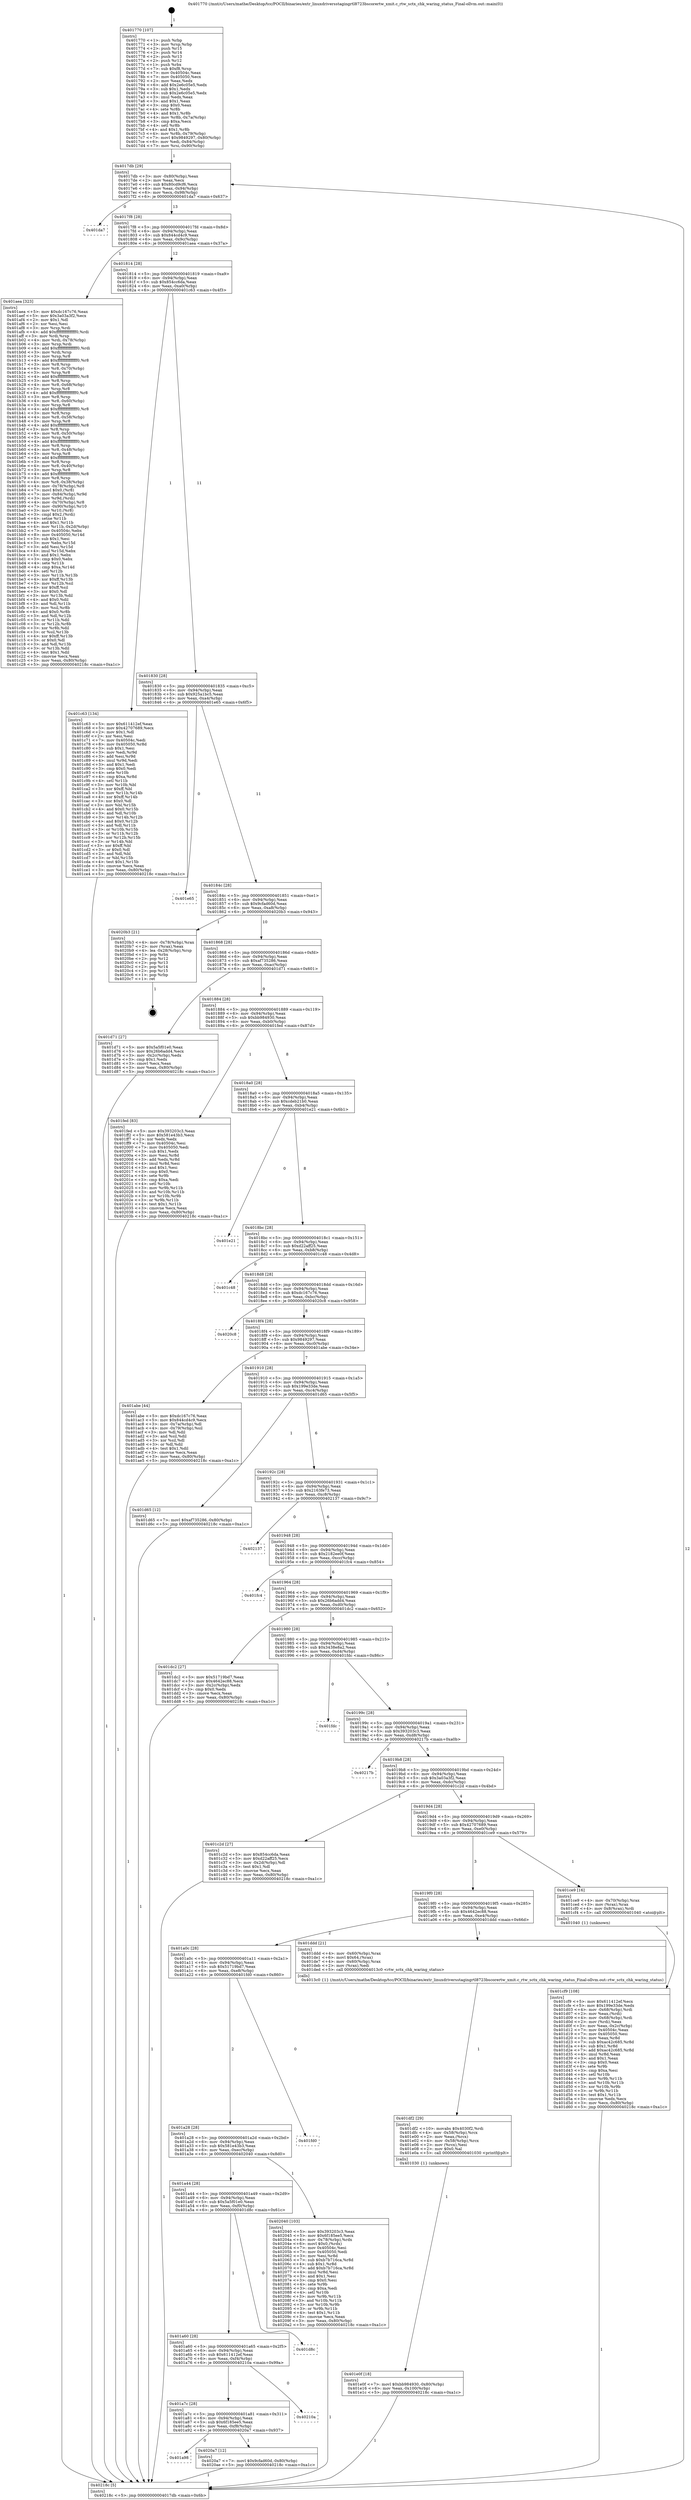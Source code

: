 digraph "0x401770" {
  label = "0x401770 (/mnt/c/Users/mathe/Desktop/tcc/POCII/binaries/extr_linuxdriversstagingrtl8723bscorertw_xmit.c_rtw_sctx_chk_waring_status_Final-ollvm.out::main(0))"
  labelloc = "t"
  node[shape=record]

  Entry [label="",width=0.3,height=0.3,shape=circle,fillcolor=black,style=filled]
  "0x4017db" [label="{
     0x4017db [29]\l
     | [instrs]\l
     &nbsp;&nbsp;0x4017db \<+3\>: mov -0x80(%rbp),%eax\l
     &nbsp;&nbsp;0x4017de \<+2\>: mov %eax,%ecx\l
     &nbsp;&nbsp;0x4017e0 \<+6\>: sub $0x80cd9cf6,%ecx\l
     &nbsp;&nbsp;0x4017e6 \<+6\>: mov %eax,-0x94(%rbp)\l
     &nbsp;&nbsp;0x4017ec \<+6\>: mov %ecx,-0x98(%rbp)\l
     &nbsp;&nbsp;0x4017f2 \<+6\>: je 0000000000401da7 \<main+0x637\>\l
  }"]
  "0x401da7" [label="{
     0x401da7\l
  }", style=dashed]
  "0x4017f8" [label="{
     0x4017f8 [28]\l
     | [instrs]\l
     &nbsp;&nbsp;0x4017f8 \<+5\>: jmp 00000000004017fd \<main+0x8d\>\l
     &nbsp;&nbsp;0x4017fd \<+6\>: mov -0x94(%rbp),%eax\l
     &nbsp;&nbsp;0x401803 \<+5\>: sub $0x844cd4c9,%eax\l
     &nbsp;&nbsp;0x401808 \<+6\>: mov %eax,-0x9c(%rbp)\l
     &nbsp;&nbsp;0x40180e \<+6\>: je 0000000000401aea \<main+0x37a\>\l
  }"]
  Exit [label="",width=0.3,height=0.3,shape=circle,fillcolor=black,style=filled,peripheries=2]
  "0x401aea" [label="{
     0x401aea [323]\l
     | [instrs]\l
     &nbsp;&nbsp;0x401aea \<+5\>: mov $0xdc167c76,%eax\l
     &nbsp;&nbsp;0x401aef \<+5\>: mov $0x3a03a3f2,%ecx\l
     &nbsp;&nbsp;0x401af4 \<+2\>: mov $0x1,%dl\l
     &nbsp;&nbsp;0x401af6 \<+2\>: xor %esi,%esi\l
     &nbsp;&nbsp;0x401af8 \<+3\>: mov %rsp,%rdi\l
     &nbsp;&nbsp;0x401afb \<+4\>: add $0xfffffffffffffff0,%rdi\l
     &nbsp;&nbsp;0x401aff \<+3\>: mov %rdi,%rsp\l
     &nbsp;&nbsp;0x401b02 \<+4\>: mov %rdi,-0x78(%rbp)\l
     &nbsp;&nbsp;0x401b06 \<+3\>: mov %rsp,%rdi\l
     &nbsp;&nbsp;0x401b09 \<+4\>: add $0xfffffffffffffff0,%rdi\l
     &nbsp;&nbsp;0x401b0d \<+3\>: mov %rdi,%rsp\l
     &nbsp;&nbsp;0x401b10 \<+3\>: mov %rsp,%r8\l
     &nbsp;&nbsp;0x401b13 \<+4\>: add $0xfffffffffffffff0,%r8\l
     &nbsp;&nbsp;0x401b17 \<+3\>: mov %r8,%rsp\l
     &nbsp;&nbsp;0x401b1a \<+4\>: mov %r8,-0x70(%rbp)\l
     &nbsp;&nbsp;0x401b1e \<+3\>: mov %rsp,%r8\l
     &nbsp;&nbsp;0x401b21 \<+4\>: add $0xfffffffffffffff0,%r8\l
     &nbsp;&nbsp;0x401b25 \<+3\>: mov %r8,%rsp\l
     &nbsp;&nbsp;0x401b28 \<+4\>: mov %r8,-0x68(%rbp)\l
     &nbsp;&nbsp;0x401b2c \<+3\>: mov %rsp,%r8\l
     &nbsp;&nbsp;0x401b2f \<+4\>: add $0xfffffffffffffff0,%r8\l
     &nbsp;&nbsp;0x401b33 \<+3\>: mov %r8,%rsp\l
     &nbsp;&nbsp;0x401b36 \<+4\>: mov %r8,-0x60(%rbp)\l
     &nbsp;&nbsp;0x401b3a \<+3\>: mov %rsp,%r8\l
     &nbsp;&nbsp;0x401b3d \<+4\>: add $0xfffffffffffffff0,%r8\l
     &nbsp;&nbsp;0x401b41 \<+3\>: mov %r8,%rsp\l
     &nbsp;&nbsp;0x401b44 \<+4\>: mov %r8,-0x58(%rbp)\l
     &nbsp;&nbsp;0x401b48 \<+3\>: mov %rsp,%r8\l
     &nbsp;&nbsp;0x401b4b \<+4\>: add $0xfffffffffffffff0,%r8\l
     &nbsp;&nbsp;0x401b4f \<+3\>: mov %r8,%rsp\l
     &nbsp;&nbsp;0x401b52 \<+4\>: mov %r8,-0x50(%rbp)\l
     &nbsp;&nbsp;0x401b56 \<+3\>: mov %rsp,%r8\l
     &nbsp;&nbsp;0x401b59 \<+4\>: add $0xfffffffffffffff0,%r8\l
     &nbsp;&nbsp;0x401b5d \<+3\>: mov %r8,%rsp\l
     &nbsp;&nbsp;0x401b60 \<+4\>: mov %r8,-0x48(%rbp)\l
     &nbsp;&nbsp;0x401b64 \<+3\>: mov %rsp,%r8\l
     &nbsp;&nbsp;0x401b67 \<+4\>: add $0xfffffffffffffff0,%r8\l
     &nbsp;&nbsp;0x401b6b \<+3\>: mov %r8,%rsp\l
     &nbsp;&nbsp;0x401b6e \<+4\>: mov %r8,-0x40(%rbp)\l
     &nbsp;&nbsp;0x401b72 \<+3\>: mov %rsp,%r8\l
     &nbsp;&nbsp;0x401b75 \<+4\>: add $0xfffffffffffffff0,%r8\l
     &nbsp;&nbsp;0x401b79 \<+3\>: mov %r8,%rsp\l
     &nbsp;&nbsp;0x401b7c \<+4\>: mov %r8,-0x38(%rbp)\l
     &nbsp;&nbsp;0x401b80 \<+4\>: mov -0x78(%rbp),%r8\l
     &nbsp;&nbsp;0x401b84 \<+7\>: movl $0x0,(%r8)\l
     &nbsp;&nbsp;0x401b8b \<+7\>: mov -0x84(%rbp),%r9d\l
     &nbsp;&nbsp;0x401b92 \<+3\>: mov %r9d,(%rdi)\l
     &nbsp;&nbsp;0x401b95 \<+4\>: mov -0x70(%rbp),%r8\l
     &nbsp;&nbsp;0x401b99 \<+7\>: mov -0x90(%rbp),%r10\l
     &nbsp;&nbsp;0x401ba0 \<+3\>: mov %r10,(%r8)\l
     &nbsp;&nbsp;0x401ba3 \<+3\>: cmpl $0x2,(%rdi)\l
     &nbsp;&nbsp;0x401ba6 \<+4\>: setne %r11b\l
     &nbsp;&nbsp;0x401baa \<+4\>: and $0x1,%r11b\l
     &nbsp;&nbsp;0x401bae \<+4\>: mov %r11b,-0x2d(%rbp)\l
     &nbsp;&nbsp;0x401bb2 \<+7\>: mov 0x40504c,%ebx\l
     &nbsp;&nbsp;0x401bb9 \<+8\>: mov 0x405050,%r14d\l
     &nbsp;&nbsp;0x401bc1 \<+3\>: sub $0x1,%esi\l
     &nbsp;&nbsp;0x401bc4 \<+3\>: mov %ebx,%r15d\l
     &nbsp;&nbsp;0x401bc7 \<+3\>: add %esi,%r15d\l
     &nbsp;&nbsp;0x401bca \<+4\>: imul %r15d,%ebx\l
     &nbsp;&nbsp;0x401bce \<+3\>: and $0x1,%ebx\l
     &nbsp;&nbsp;0x401bd1 \<+3\>: cmp $0x0,%ebx\l
     &nbsp;&nbsp;0x401bd4 \<+4\>: sete %r11b\l
     &nbsp;&nbsp;0x401bd8 \<+4\>: cmp $0xa,%r14d\l
     &nbsp;&nbsp;0x401bdc \<+4\>: setl %r12b\l
     &nbsp;&nbsp;0x401be0 \<+3\>: mov %r11b,%r13b\l
     &nbsp;&nbsp;0x401be3 \<+4\>: xor $0xff,%r13b\l
     &nbsp;&nbsp;0x401be7 \<+3\>: mov %r12b,%sil\l
     &nbsp;&nbsp;0x401bea \<+4\>: xor $0xff,%sil\l
     &nbsp;&nbsp;0x401bee \<+3\>: xor $0x0,%dl\l
     &nbsp;&nbsp;0x401bf1 \<+3\>: mov %r13b,%dil\l
     &nbsp;&nbsp;0x401bf4 \<+4\>: and $0x0,%dil\l
     &nbsp;&nbsp;0x401bf8 \<+3\>: and %dl,%r11b\l
     &nbsp;&nbsp;0x401bfb \<+3\>: mov %sil,%r8b\l
     &nbsp;&nbsp;0x401bfe \<+4\>: and $0x0,%r8b\l
     &nbsp;&nbsp;0x401c02 \<+3\>: and %dl,%r12b\l
     &nbsp;&nbsp;0x401c05 \<+3\>: or %r11b,%dil\l
     &nbsp;&nbsp;0x401c08 \<+3\>: or %r12b,%r8b\l
     &nbsp;&nbsp;0x401c0b \<+3\>: xor %r8b,%dil\l
     &nbsp;&nbsp;0x401c0e \<+3\>: or %sil,%r13b\l
     &nbsp;&nbsp;0x401c11 \<+4\>: xor $0xff,%r13b\l
     &nbsp;&nbsp;0x401c15 \<+3\>: or $0x0,%dl\l
     &nbsp;&nbsp;0x401c18 \<+3\>: and %dl,%r13b\l
     &nbsp;&nbsp;0x401c1b \<+3\>: or %r13b,%dil\l
     &nbsp;&nbsp;0x401c1e \<+4\>: test $0x1,%dil\l
     &nbsp;&nbsp;0x401c22 \<+3\>: cmovne %ecx,%eax\l
     &nbsp;&nbsp;0x401c25 \<+3\>: mov %eax,-0x80(%rbp)\l
     &nbsp;&nbsp;0x401c28 \<+5\>: jmp 000000000040218c \<main+0xa1c\>\l
  }"]
  "0x401814" [label="{
     0x401814 [28]\l
     | [instrs]\l
     &nbsp;&nbsp;0x401814 \<+5\>: jmp 0000000000401819 \<main+0xa9\>\l
     &nbsp;&nbsp;0x401819 \<+6\>: mov -0x94(%rbp),%eax\l
     &nbsp;&nbsp;0x40181f \<+5\>: sub $0x854cc6da,%eax\l
     &nbsp;&nbsp;0x401824 \<+6\>: mov %eax,-0xa0(%rbp)\l
     &nbsp;&nbsp;0x40182a \<+6\>: je 0000000000401c63 \<main+0x4f3\>\l
  }"]
  "0x401a98" [label="{
     0x401a98\l
  }", style=dashed]
  "0x401c63" [label="{
     0x401c63 [134]\l
     | [instrs]\l
     &nbsp;&nbsp;0x401c63 \<+5\>: mov $0x611412ef,%eax\l
     &nbsp;&nbsp;0x401c68 \<+5\>: mov $0x42707689,%ecx\l
     &nbsp;&nbsp;0x401c6d \<+2\>: mov $0x1,%dl\l
     &nbsp;&nbsp;0x401c6f \<+2\>: xor %esi,%esi\l
     &nbsp;&nbsp;0x401c71 \<+7\>: mov 0x40504c,%edi\l
     &nbsp;&nbsp;0x401c78 \<+8\>: mov 0x405050,%r8d\l
     &nbsp;&nbsp;0x401c80 \<+3\>: sub $0x1,%esi\l
     &nbsp;&nbsp;0x401c83 \<+3\>: mov %edi,%r9d\l
     &nbsp;&nbsp;0x401c86 \<+3\>: add %esi,%r9d\l
     &nbsp;&nbsp;0x401c89 \<+4\>: imul %r9d,%edi\l
     &nbsp;&nbsp;0x401c8d \<+3\>: and $0x1,%edi\l
     &nbsp;&nbsp;0x401c90 \<+3\>: cmp $0x0,%edi\l
     &nbsp;&nbsp;0x401c93 \<+4\>: sete %r10b\l
     &nbsp;&nbsp;0x401c97 \<+4\>: cmp $0xa,%r8d\l
     &nbsp;&nbsp;0x401c9b \<+4\>: setl %r11b\l
     &nbsp;&nbsp;0x401c9f \<+3\>: mov %r10b,%bl\l
     &nbsp;&nbsp;0x401ca2 \<+3\>: xor $0xff,%bl\l
     &nbsp;&nbsp;0x401ca5 \<+3\>: mov %r11b,%r14b\l
     &nbsp;&nbsp;0x401ca8 \<+4\>: xor $0xff,%r14b\l
     &nbsp;&nbsp;0x401cac \<+3\>: xor $0x0,%dl\l
     &nbsp;&nbsp;0x401caf \<+3\>: mov %bl,%r15b\l
     &nbsp;&nbsp;0x401cb2 \<+4\>: and $0x0,%r15b\l
     &nbsp;&nbsp;0x401cb6 \<+3\>: and %dl,%r10b\l
     &nbsp;&nbsp;0x401cb9 \<+3\>: mov %r14b,%r12b\l
     &nbsp;&nbsp;0x401cbc \<+4\>: and $0x0,%r12b\l
     &nbsp;&nbsp;0x401cc0 \<+3\>: and %dl,%r11b\l
     &nbsp;&nbsp;0x401cc3 \<+3\>: or %r10b,%r15b\l
     &nbsp;&nbsp;0x401cc6 \<+3\>: or %r11b,%r12b\l
     &nbsp;&nbsp;0x401cc9 \<+3\>: xor %r12b,%r15b\l
     &nbsp;&nbsp;0x401ccc \<+3\>: or %r14b,%bl\l
     &nbsp;&nbsp;0x401ccf \<+3\>: xor $0xff,%bl\l
     &nbsp;&nbsp;0x401cd2 \<+3\>: or $0x0,%dl\l
     &nbsp;&nbsp;0x401cd5 \<+2\>: and %dl,%bl\l
     &nbsp;&nbsp;0x401cd7 \<+3\>: or %bl,%r15b\l
     &nbsp;&nbsp;0x401cda \<+4\>: test $0x1,%r15b\l
     &nbsp;&nbsp;0x401cde \<+3\>: cmovne %ecx,%eax\l
     &nbsp;&nbsp;0x401ce1 \<+3\>: mov %eax,-0x80(%rbp)\l
     &nbsp;&nbsp;0x401ce4 \<+5\>: jmp 000000000040218c \<main+0xa1c\>\l
  }"]
  "0x401830" [label="{
     0x401830 [28]\l
     | [instrs]\l
     &nbsp;&nbsp;0x401830 \<+5\>: jmp 0000000000401835 \<main+0xc5\>\l
     &nbsp;&nbsp;0x401835 \<+6\>: mov -0x94(%rbp),%eax\l
     &nbsp;&nbsp;0x40183b \<+5\>: sub $0x925a1bc5,%eax\l
     &nbsp;&nbsp;0x401840 \<+6\>: mov %eax,-0xa4(%rbp)\l
     &nbsp;&nbsp;0x401846 \<+6\>: je 0000000000401e65 \<main+0x6f5\>\l
  }"]
  "0x4020a7" [label="{
     0x4020a7 [12]\l
     | [instrs]\l
     &nbsp;&nbsp;0x4020a7 \<+7\>: movl $0x9cfad60d,-0x80(%rbp)\l
     &nbsp;&nbsp;0x4020ae \<+5\>: jmp 000000000040218c \<main+0xa1c\>\l
  }"]
  "0x401e65" [label="{
     0x401e65\l
  }", style=dashed]
  "0x40184c" [label="{
     0x40184c [28]\l
     | [instrs]\l
     &nbsp;&nbsp;0x40184c \<+5\>: jmp 0000000000401851 \<main+0xe1\>\l
     &nbsp;&nbsp;0x401851 \<+6\>: mov -0x94(%rbp),%eax\l
     &nbsp;&nbsp;0x401857 \<+5\>: sub $0x9cfad60d,%eax\l
     &nbsp;&nbsp;0x40185c \<+6\>: mov %eax,-0xa8(%rbp)\l
     &nbsp;&nbsp;0x401862 \<+6\>: je 00000000004020b3 \<main+0x943\>\l
  }"]
  "0x401a7c" [label="{
     0x401a7c [28]\l
     | [instrs]\l
     &nbsp;&nbsp;0x401a7c \<+5\>: jmp 0000000000401a81 \<main+0x311\>\l
     &nbsp;&nbsp;0x401a81 \<+6\>: mov -0x94(%rbp),%eax\l
     &nbsp;&nbsp;0x401a87 \<+5\>: sub $0x6f185ee5,%eax\l
     &nbsp;&nbsp;0x401a8c \<+6\>: mov %eax,-0xf8(%rbp)\l
     &nbsp;&nbsp;0x401a92 \<+6\>: je 00000000004020a7 \<main+0x937\>\l
  }"]
  "0x4020b3" [label="{
     0x4020b3 [21]\l
     | [instrs]\l
     &nbsp;&nbsp;0x4020b3 \<+4\>: mov -0x78(%rbp),%rax\l
     &nbsp;&nbsp;0x4020b7 \<+2\>: mov (%rax),%eax\l
     &nbsp;&nbsp;0x4020b9 \<+4\>: lea -0x28(%rbp),%rsp\l
     &nbsp;&nbsp;0x4020bd \<+1\>: pop %rbx\l
     &nbsp;&nbsp;0x4020be \<+2\>: pop %r12\l
     &nbsp;&nbsp;0x4020c0 \<+2\>: pop %r13\l
     &nbsp;&nbsp;0x4020c2 \<+2\>: pop %r14\l
     &nbsp;&nbsp;0x4020c4 \<+2\>: pop %r15\l
     &nbsp;&nbsp;0x4020c6 \<+1\>: pop %rbp\l
     &nbsp;&nbsp;0x4020c7 \<+1\>: ret\l
  }"]
  "0x401868" [label="{
     0x401868 [28]\l
     | [instrs]\l
     &nbsp;&nbsp;0x401868 \<+5\>: jmp 000000000040186d \<main+0xfd\>\l
     &nbsp;&nbsp;0x40186d \<+6\>: mov -0x94(%rbp),%eax\l
     &nbsp;&nbsp;0x401873 \<+5\>: sub $0xaf735286,%eax\l
     &nbsp;&nbsp;0x401878 \<+6\>: mov %eax,-0xac(%rbp)\l
     &nbsp;&nbsp;0x40187e \<+6\>: je 0000000000401d71 \<main+0x601\>\l
  }"]
  "0x40210a" [label="{
     0x40210a\l
  }", style=dashed]
  "0x401d71" [label="{
     0x401d71 [27]\l
     | [instrs]\l
     &nbsp;&nbsp;0x401d71 \<+5\>: mov $0x5a5f01e0,%eax\l
     &nbsp;&nbsp;0x401d76 \<+5\>: mov $0x26b6add4,%ecx\l
     &nbsp;&nbsp;0x401d7b \<+3\>: mov -0x2c(%rbp),%edx\l
     &nbsp;&nbsp;0x401d7e \<+3\>: cmp $0x1,%edx\l
     &nbsp;&nbsp;0x401d81 \<+3\>: cmovl %ecx,%eax\l
     &nbsp;&nbsp;0x401d84 \<+3\>: mov %eax,-0x80(%rbp)\l
     &nbsp;&nbsp;0x401d87 \<+5\>: jmp 000000000040218c \<main+0xa1c\>\l
  }"]
  "0x401884" [label="{
     0x401884 [28]\l
     | [instrs]\l
     &nbsp;&nbsp;0x401884 \<+5\>: jmp 0000000000401889 \<main+0x119\>\l
     &nbsp;&nbsp;0x401889 \<+6\>: mov -0x94(%rbp),%eax\l
     &nbsp;&nbsp;0x40188f \<+5\>: sub $0xbb984930,%eax\l
     &nbsp;&nbsp;0x401894 \<+6\>: mov %eax,-0xb0(%rbp)\l
     &nbsp;&nbsp;0x40189a \<+6\>: je 0000000000401fed \<main+0x87d\>\l
  }"]
  "0x401a60" [label="{
     0x401a60 [28]\l
     | [instrs]\l
     &nbsp;&nbsp;0x401a60 \<+5\>: jmp 0000000000401a65 \<main+0x2f5\>\l
     &nbsp;&nbsp;0x401a65 \<+6\>: mov -0x94(%rbp),%eax\l
     &nbsp;&nbsp;0x401a6b \<+5\>: sub $0x611412ef,%eax\l
     &nbsp;&nbsp;0x401a70 \<+6\>: mov %eax,-0xf4(%rbp)\l
     &nbsp;&nbsp;0x401a76 \<+6\>: je 000000000040210a \<main+0x99a\>\l
  }"]
  "0x401fed" [label="{
     0x401fed [83]\l
     | [instrs]\l
     &nbsp;&nbsp;0x401fed \<+5\>: mov $0x393203c3,%eax\l
     &nbsp;&nbsp;0x401ff2 \<+5\>: mov $0x581e43b3,%ecx\l
     &nbsp;&nbsp;0x401ff7 \<+2\>: xor %edx,%edx\l
     &nbsp;&nbsp;0x401ff9 \<+7\>: mov 0x40504c,%esi\l
     &nbsp;&nbsp;0x402000 \<+7\>: mov 0x405050,%edi\l
     &nbsp;&nbsp;0x402007 \<+3\>: sub $0x1,%edx\l
     &nbsp;&nbsp;0x40200a \<+3\>: mov %esi,%r8d\l
     &nbsp;&nbsp;0x40200d \<+3\>: add %edx,%r8d\l
     &nbsp;&nbsp;0x402010 \<+4\>: imul %r8d,%esi\l
     &nbsp;&nbsp;0x402014 \<+3\>: and $0x1,%esi\l
     &nbsp;&nbsp;0x402017 \<+3\>: cmp $0x0,%esi\l
     &nbsp;&nbsp;0x40201a \<+4\>: sete %r9b\l
     &nbsp;&nbsp;0x40201e \<+3\>: cmp $0xa,%edi\l
     &nbsp;&nbsp;0x402021 \<+4\>: setl %r10b\l
     &nbsp;&nbsp;0x402025 \<+3\>: mov %r9b,%r11b\l
     &nbsp;&nbsp;0x402028 \<+3\>: and %r10b,%r11b\l
     &nbsp;&nbsp;0x40202b \<+3\>: xor %r10b,%r9b\l
     &nbsp;&nbsp;0x40202e \<+3\>: or %r9b,%r11b\l
     &nbsp;&nbsp;0x402031 \<+4\>: test $0x1,%r11b\l
     &nbsp;&nbsp;0x402035 \<+3\>: cmovne %ecx,%eax\l
     &nbsp;&nbsp;0x402038 \<+3\>: mov %eax,-0x80(%rbp)\l
     &nbsp;&nbsp;0x40203b \<+5\>: jmp 000000000040218c \<main+0xa1c\>\l
  }"]
  "0x4018a0" [label="{
     0x4018a0 [28]\l
     | [instrs]\l
     &nbsp;&nbsp;0x4018a0 \<+5\>: jmp 00000000004018a5 \<main+0x135\>\l
     &nbsp;&nbsp;0x4018a5 \<+6\>: mov -0x94(%rbp),%eax\l
     &nbsp;&nbsp;0x4018ab \<+5\>: sub $0xcdeb21b0,%eax\l
     &nbsp;&nbsp;0x4018b0 \<+6\>: mov %eax,-0xb4(%rbp)\l
     &nbsp;&nbsp;0x4018b6 \<+6\>: je 0000000000401e21 \<main+0x6b1\>\l
  }"]
  "0x401d8c" [label="{
     0x401d8c\l
  }", style=dashed]
  "0x401e21" [label="{
     0x401e21\l
  }", style=dashed]
  "0x4018bc" [label="{
     0x4018bc [28]\l
     | [instrs]\l
     &nbsp;&nbsp;0x4018bc \<+5\>: jmp 00000000004018c1 \<main+0x151\>\l
     &nbsp;&nbsp;0x4018c1 \<+6\>: mov -0x94(%rbp),%eax\l
     &nbsp;&nbsp;0x4018c7 \<+5\>: sub $0xd22aff25,%eax\l
     &nbsp;&nbsp;0x4018cc \<+6\>: mov %eax,-0xb8(%rbp)\l
     &nbsp;&nbsp;0x4018d2 \<+6\>: je 0000000000401c48 \<main+0x4d8\>\l
  }"]
  "0x401a44" [label="{
     0x401a44 [28]\l
     | [instrs]\l
     &nbsp;&nbsp;0x401a44 \<+5\>: jmp 0000000000401a49 \<main+0x2d9\>\l
     &nbsp;&nbsp;0x401a49 \<+6\>: mov -0x94(%rbp),%eax\l
     &nbsp;&nbsp;0x401a4f \<+5\>: sub $0x5a5f01e0,%eax\l
     &nbsp;&nbsp;0x401a54 \<+6\>: mov %eax,-0xf0(%rbp)\l
     &nbsp;&nbsp;0x401a5a \<+6\>: je 0000000000401d8c \<main+0x61c\>\l
  }"]
  "0x401c48" [label="{
     0x401c48\l
  }", style=dashed]
  "0x4018d8" [label="{
     0x4018d8 [28]\l
     | [instrs]\l
     &nbsp;&nbsp;0x4018d8 \<+5\>: jmp 00000000004018dd \<main+0x16d\>\l
     &nbsp;&nbsp;0x4018dd \<+6\>: mov -0x94(%rbp),%eax\l
     &nbsp;&nbsp;0x4018e3 \<+5\>: sub $0xdc167c76,%eax\l
     &nbsp;&nbsp;0x4018e8 \<+6\>: mov %eax,-0xbc(%rbp)\l
     &nbsp;&nbsp;0x4018ee \<+6\>: je 00000000004020c8 \<main+0x958\>\l
  }"]
  "0x402040" [label="{
     0x402040 [103]\l
     | [instrs]\l
     &nbsp;&nbsp;0x402040 \<+5\>: mov $0x393203c3,%eax\l
     &nbsp;&nbsp;0x402045 \<+5\>: mov $0x6f185ee5,%ecx\l
     &nbsp;&nbsp;0x40204a \<+4\>: mov -0x78(%rbp),%rdx\l
     &nbsp;&nbsp;0x40204e \<+6\>: movl $0x0,(%rdx)\l
     &nbsp;&nbsp;0x402054 \<+7\>: mov 0x40504c,%esi\l
     &nbsp;&nbsp;0x40205b \<+7\>: mov 0x405050,%edi\l
     &nbsp;&nbsp;0x402062 \<+3\>: mov %esi,%r8d\l
     &nbsp;&nbsp;0x402065 \<+7\>: sub $0xb7b716ca,%r8d\l
     &nbsp;&nbsp;0x40206c \<+4\>: sub $0x1,%r8d\l
     &nbsp;&nbsp;0x402070 \<+7\>: add $0xb7b716ca,%r8d\l
     &nbsp;&nbsp;0x402077 \<+4\>: imul %r8d,%esi\l
     &nbsp;&nbsp;0x40207b \<+3\>: and $0x1,%esi\l
     &nbsp;&nbsp;0x40207e \<+3\>: cmp $0x0,%esi\l
     &nbsp;&nbsp;0x402081 \<+4\>: sete %r9b\l
     &nbsp;&nbsp;0x402085 \<+3\>: cmp $0xa,%edi\l
     &nbsp;&nbsp;0x402088 \<+4\>: setl %r10b\l
     &nbsp;&nbsp;0x40208c \<+3\>: mov %r9b,%r11b\l
     &nbsp;&nbsp;0x40208f \<+3\>: and %r10b,%r11b\l
     &nbsp;&nbsp;0x402092 \<+3\>: xor %r10b,%r9b\l
     &nbsp;&nbsp;0x402095 \<+3\>: or %r9b,%r11b\l
     &nbsp;&nbsp;0x402098 \<+4\>: test $0x1,%r11b\l
     &nbsp;&nbsp;0x40209c \<+3\>: cmovne %ecx,%eax\l
     &nbsp;&nbsp;0x40209f \<+3\>: mov %eax,-0x80(%rbp)\l
     &nbsp;&nbsp;0x4020a2 \<+5\>: jmp 000000000040218c \<main+0xa1c\>\l
  }"]
  "0x4020c8" [label="{
     0x4020c8\l
  }", style=dashed]
  "0x4018f4" [label="{
     0x4018f4 [28]\l
     | [instrs]\l
     &nbsp;&nbsp;0x4018f4 \<+5\>: jmp 00000000004018f9 \<main+0x189\>\l
     &nbsp;&nbsp;0x4018f9 \<+6\>: mov -0x94(%rbp),%eax\l
     &nbsp;&nbsp;0x4018ff \<+5\>: sub $0x9849297,%eax\l
     &nbsp;&nbsp;0x401904 \<+6\>: mov %eax,-0xc0(%rbp)\l
     &nbsp;&nbsp;0x40190a \<+6\>: je 0000000000401abe \<main+0x34e\>\l
  }"]
  "0x401a28" [label="{
     0x401a28 [28]\l
     | [instrs]\l
     &nbsp;&nbsp;0x401a28 \<+5\>: jmp 0000000000401a2d \<main+0x2bd\>\l
     &nbsp;&nbsp;0x401a2d \<+6\>: mov -0x94(%rbp),%eax\l
     &nbsp;&nbsp;0x401a33 \<+5\>: sub $0x581e43b3,%eax\l
     &nbsp;&nbsp;0x401a38 \<+6\>: mov %eax,-0xec(%rbp)\l
     &nbsp;&nbsp;0x401a3e \<+6\>: je 0000000000402040 \<main+0x8d0\>\l
  }"]
  "0x401abe" [label="{
     0x401abe [44]\l
     | [instrs]\l
     &nbsp;&nbsp;0x401abe \<+5\>: mov $0xdc167c76,%eax\l
     &nbsp;&nbsp;0x401ac3 \<+5\>: mov $0x844cd4c9,%ecx\l
     &nbsp;&nbsp;0x401ac8 \<+3\>: mov -0x7a(%rbp),%dl\l
     &nbsp;&nbsp;0x401acb \<+4\>: mov -0x79(%rbp),%sil\l
     &nbsp;&nbsp;0x401acf \<+3\>: mov %dl,%dil\l
     &nbsp;&nbsp;0x401ad2 \<+3\>: and %sil,%dil\l
     &nbsp;&nbsp;0x401ad5 \<+3\>: xor %sil,%dl\l
     &nbsp;&nbsp;0x401ad8 \<+3\>: or %dl,%dil\l
     &nbsp;&nbsp;0x401adb \<+4\>: test $0x1,%dil\l
     &nbsp;&nbsp;0x401adf \<+3\>: cmovne %ecx,%eax\l
     &nbsp;&nbsp;0x401ae2 \<+3\>: mov %eax,-0x80(%rbp)\l
     &nbsp;&nbsp;0x401ae5 \<+5\>: jmp 000000000040218c \<main+0xa1c\>\l
  }"]
  "0x401910" [label="{
     0x401910 [28]\l
     | [instrs]\l
     &nbsp;&nbsp;0x401910 \<+5\>: jmp 0000000000401915 \<main+0x1a5\>\l
     &nbsp;&nbsp;0x401915 \<+6\>: mov -0x94(%rbp),%eax\l
     &nbsp;&nbsp;0x40191b \<+5\>: sub $0x199e33de,%eax\l
     &nbsp;&nbsp;0x401920 \<+6\>: mov %eax,-0xc4(%rbp)\l
     &nbsp;&nbsp;0x401926 \<+6\>: je 0000000000401d65 \<main+0x5f5\>\l
  }"]
  "0x40218c" [label="{
     0x40218c [5]\l
     | [instrs]\l
     &nbsp;&nbsp;0x40218c \<+5\>: jmp 00000000004017db \<main+0x6b\>\l
  }"]
  "0x401770" [label="{
     0x401770 [107]\l
     | [instrs]\l
     &nbsp;&nbsp;0x401770 \<+1\>: push %rbp\l
     &nbsp;&nbsp;0x401771 \<+3\>: mov %rsp,%rbp\l
     &nbsp;&nbsp;0x401774 \<+2\>: push %r15\l
     &nbsp;&nbsp;0x401776 \<+2\>: push %r14\l
     &nbsp;&nbsp;0x401778 \<+2\>: push %r13\l
     &nbsp;&nbsp;0x40177a \<+2\>: push %r12\l
     &nbsp;&nbsp;0x40177c \<+1\>: push %rbx\l
     &nbsp;&nbsp;0x40177d \<+7\>: sub $0xf8,%rsp\l
     &nbsp;&nbsp;0x401784 \<+7\>: mov 0x40504c,%eax\l
     &nbsp;&nbsp;0x40178b \<+7\>: mov 0x405050,%ecx\l
     &nbsp;&nbsp;0x401792 \<+2\>: mov %eax,%edx\l
     &nbsp;&nbsp;0x401794 \<+6\>: add $0x2e6c05e5,%edx\l
     &nbsp;&nbsp;0x40179a \<+3\>: sub $0x1,%edx\l
     &nbsp;&nbsp;0x40179d \<+6\>: sub $0x2e6c05e5,%edx\l
     &nbsp;&nbsp;0x4017a3 \<+3\>: imul %edx,%eax\l
     &nbsp;&nbsp;0x4017a6 \<+3\>: and $0x1,%eax\l
     &nbsp;&nbsp;0x4017a9 \<+3\>: cmp $0x0,%eax\l
     &nbsp;&nbsp;0x4017ac \<+4\>: sete %r8b\l
     &nbsp;&nbsp;0x4017b0 \<+4\>: and $0x1,%r8b\l
     &nbsp;&nbsp;0x4017b4 \<+4\>: mov %r8b,-0x7a(%rbp)\l
     &nbsp;&nbsp;0x4017b8 \<+3\>: cmp $0xa,%ecx\l
     &nbsp;&nbsp;0x4017bb \<+4\>: setl %r8b\l
     &nbsp;&nbsp;0x4017bf \<+4\>: and $0x1,%r8b\l
     &nbsp;&nbsp;0x4017c3 \<+4\>: mov %r8b,-0x79(%rbp)\l
     &nbsp;&nbsp;0x4017c7 \<+7\>: movl $0x9849297,-0x80(%rbp)\l
     &nbsp;&nbsp;0x4017ce \<+6\>: mov %edi,-0x84(%rbp)\l
     &nbsp;&nbsp;0x4017d4 \<+7\>: mov %rsi,-0x90(%rbp)\l
  }"]
  "0x401fd0" [label="{
     0x401fd0\l
  }", style=dashed]
  "0x401e0f" [label="{
     0x401e0f [18]\l
     | [instrs]\l
     &nbsp;&nbsp;0x401e0f \<+7\>: movl $0xbb984930,-0x80(%rbp)\l
     &nbsp;&nbsp;0x401e16 \<+6\>: mov %eax,-0x100(%rbp)\l
     &nbsp;&nbsp;0x401e1c \<+5\>: jmp 000000000040218c \<main+0xa1c\>\l
  }"]
  "0x401d65" [label="{
     0x401d65 [12]\l
     | [instrs]\l
     &nbsp;&nbsp;0x401d65 \<+7\>: movl $0xaf735286,-0x80(%rbp)\l
     &nbsp;&nbsp;0x401d6c \<+5\>: jmp 000000000040218c \<main+0xa1c\>\l
  }"]
  "0x40192c" [label="{
     0x40192c [28]\l
     | [instrs]\l
     &nbsp;&nbsp;0x40192c \<+5\>: jmp 0000000000401931 \<main+0x1c1\>\l
     &nbsp;&nbsp;0x401931 \<+6\>: mov -0x94(%rbp),%eax\l
     &nbsp;&nbsp;0x401937 \<+5\>: sub $0x2163fe73,%eax\l
     &nbsp;&nbsp;0x40193c \<+6\>: mov %eax,-0xc8(%rbp)\l
     &nbsp;&nbsp;0x401942 \<+6\>: je 0000000000402137 \<main+0x9c7\>\l
  }"]
  "0x401df2" [label="{
     0x401df2 [29]\l
     | [instrs]\l
     &nbsp;&nbsp;0x401df2 \<+10\>: movabs $0x4030f2,%rdi\l
     &nbsp;&nbsp;0x401dfc \<+4\>: mov -0x58(%rbp),%rcx\l
     &nbsp;&nbsp;0x401e00 \<+2\>: mov %eax,(%rcx)\l
     &nbsp;&nbsp;0x401e02 \<+4\>: mov -0x58(%rbp),%rcx\l
     &nbsp;&nbsp;0x401e06 \<+2\>: mov (%rcx),%esi\l
     &nbsp;&nbsp;0x401e08 \<+2\>: mov $0x0,%al\l
     &nbsp;&nbsp;0x401e0a \<+5\>: call 0000000000401030 \<printf@plt\>\l
     | [calls]\l
     &nbsp;&nbsp;0x401030 \{1\} (unknown)\l
  }"]
  "0x402137" [label="{
     0x402137\l
  }", style=dashed]
  "0x401948" [label="{
     0x401948 [28]\l
     | [instrs]\l
     &nbsp;&nbsp;0x401948 \<+5\>: jmp 000000000040194d \<main+0x1dd\>\l
     &nbsp;&nbsp;0x40194d \<+6\>: mov -0x94(%rbp),%eax\l
     &nbsp;&nbsp;0x401953 \<+5\>: sub $0x2182ee0f,%eax\l
     &nbsp;&nbsp;0x401958 \<+6\>: mov %eax,-0xcc(%rbp)\l
     &nbsp;&nbsp;0x40195e \<+6\>: je 0000000000401fc4 \<main+0x854\>\l
  }"]
  "0x401a0c" [label="{
     0x401a0c [28]\l
     | [instrs]\l
     &nbsp;&nbsp;0x401a0c \<+5\>: jmp 0000000000401a11 \<main+0x2a1\>\l
     &nbsp;&nbsp;0x401a11 \<+6\>: mov -0x94(%rbp),%eax\l
     &nbsp;&nbsp;0x401a17 \<+5\>: sub $0x51719bd7,%eax\l
     &nbsp;&nbsp;0x401a1c \<+6\>: mov %eax,-0xe8(%rbp)\l
     &nbsp;&nbsp;0x401a22 \<+6\>: je 0000000000401fd0 \<main+0x860\>\l
  }"]
  "0x401fc4" [label="{
     0x401fc4\l
  }", style=dashed]
  "0x401964" [label="{
     0x401964 [28]\l
     | [instrs]\l
     &nbsp;&nbsp;0x401964 \<+5\>: jmp 0000000000401969 \<main+0x1f9\>\l
     &nbsp;&nbsp;0x401969 \<+6\>: mov -0x94(%rbp),%eax\l
     &nbsp;&nbsp;0x40196f \<+5\>: sub $0x26b6add4,%eax\l
     &nbsp;&nbsp;0x401974 \<+6\>: mov %eax,-0xd0(%rbp)\l
     &nbsp;&nbsp;0x40197a \<+6\>: je 0000000000401dc2 \<main+0x652\>\l
  }"]
  "0x401ddd" [label="{
     0x401ddd [21]\l
     | [instrs]\l
     &nbsp;&nbsp;0x401ddd \<+4\>: mov -0x60(%rbp),%rax\l
     &nbsp;&nbsp;0x401de1 \<+6\>: movl $0x64,(%rax)\l
     &nbsp;&nbsp;0x401de7 \<+4\>: mov -0x60(%rbp),%rax\l
     &nbsp;&nbsp;0x401deb \<+2\>: mov (%rax),%edi\l
     &nbsp;&nbsp;0x401ded \<+5\>: call 00000000004013c0 \<rtw_sctx_chk_waring_status\>\l
     | [calls]\l
     &nbsp;&nbsp;0x4013c0 \{1\} (/mnt/c/Users/mathe/Desktop/tcc/POCII/binaries/extr_linuxdriversstagingrtl8723bscorertw_xmit.c_rtw_sctx_chk_waring_status_Final-ollvm.out::rtw_sctx_chk_waring_status)\l
  }"]
  "0x401dc2" [label="{
     0x401dc2 [27]\l
     | [instrs]\l
     &nbsp;&nbsp;0x401dc2 \<+5\>: mov $0x51719bd7,%eax\l
     &nbsp;&nbsp;0x401dc7 \<+5\>: mov $0x4642ec88,%ecx\l
     &nbsp;&nbsp;0x401dcc \<+3\>: mov -0x2c(%rbp),%edx\l
     &nbsp;&nbsp;0x401dcf \<+3\>: cmp $0x0,%edx\l
     &nbsp;&nbsp;0x401dd2 \<+3\>: cmove %ecx,%eax\l
     &nbsp;&nbsp;0x401dd5 \<+3\>: mov %eax,-0x80(%rbp)\l
     &nbsp;&nbsp;0x401dd8 \<+5\>: jmp 000000000040218c \<main+0xa1c\>\l
  }"]
  "0x401980" [label="{
     0x401980 [28]\l
     | [instrs]\l
     &nbsp;&nbsp;0x401980 \<+5\>: jmp 0000000000401985 \<main+0x215\>\l
     &nbsp;&nbsp;0x401985 \<+6\>: mov -0x94(%rbp),%eax\l
     &nbsp;&nbsp;0x40198b \<+5\>: sub $0x3438e8a2,%eax\l
     &nbsp;&nbsp;0x401990 \<+6\>: mov %eax,-0xd4(%rbp)\l
     &nbsp;&nbsp;0x401996 \<+6\>: je 0000000000401fdc \<main+0x86c\>\l
  }"]
  "0x401cf9" [label="{
     0x401cf9 [108]\l
     | [instrs]\l
     &nbsp;&nbsp;0x401cf9 \<+5\>: mov $0x611412ef,%ecx\l
     &nbsp;&nbsp;0x401cfe \<+5\>: mov $0x199e33de,%edx\l
     &nbsp;&nbsp;0x401d03 \<+4\>: mov -0x68(%rbp),%rdi\l
     &nbsp;&nbsp;0x401d07 \<+2\>: mov %eax,(%rdi)\l
     &nbsp;&nbsp;0x401d09 \<+4\>: mov -0x68(%rbp),%rdi\l
     &nbsp;&nbsp;0x401d0d \<+2\>: mov (%rdi),%eax\l
     &nbsp;&nbsp;0x401d0f \<+3\>: mov %eax,-0x2c(%rbp)\l
     &nbsp;&nbsp;0x401d12 \<+7\>: mov 0x40504c,%eax\l
     &nbsp;&nbsp;0x401d19 \<+7\>: mov 0x405050,%esi\l
     &nbsp;&nbsp;0x401d20 \<+3\>: mov %eax,%r8d\l
     &nbsp;&nbsp;0x401d23 \<+7\>: sub $0xac42c685,%r8d\l
     &nbsp;&nbsp;0x401d2a \<+4\>: sub $0x1,%r8d\l
     &nbsp;&nbsp;0x401d2e \<+7\>: add $0xac42c685,%r8d\l
     &nbsp;&nbsp;0x401d35 \<+4\>: imul %r8d,%eax\l
     &nbsp;&nbsp;0x401d39 \<+3\>: and $0x1,%eax\l
     &nbsp;&nbsp;0x401d3c \<+3\>: cmp $0x0,%eax\l
     &nbsp;&nbsp;0x401d3f \<+4\>: sete %r9b\l
     &nbsp;&nbsp;0x401d43 \<+3\>: cmp $0xa,%esi\l
     &nbsp;&nbsp;0x401d46 \<+4\>: setl %r10b\l
     &nbsp;&nbsp;0x401d4a \<+3\>: mov %r9b,%r11b\l
     &nbsp;&nbsp;0x401d4d \<+3\>: and %r10b,%r11b\l
     &nbsp;&nbsp;0x401d50 \<+3\>: xor %r10b,%r9b\l
     &nbsp;&nbsp;0x401d53 \<+3\>: or %r9b,%r11b\l
     &nbsp;&nbsp;0x401d56 \<+4\>: test $0x1,%r11b\l
     &nbsp;&nbsp;0x401d5a \<+3\>: cmovne %edx,%ecx\l
     &nbsp;&nbsp;0x401d5d \<+3\>: mov %ecx,-0x80(%rbp)\l
     &nbsp;&nbsp;0x401d60 \<+5\>: jmp 000000000040218c \<main+0xa1c\>\l
  }"]
  "0x401fdc" [label="{
     0x401fdc\l
  }", style=dashed]
  "0x40199c" [label="{
     0x40199c [28]\l
     | [instrs]\l
     &nbsp;&nbsp;0x40199c \<+5\>: jmp 00000000004019a1 \<main+0x231\>\l
     &nbsp;&nbsp;0x4019a1 \<+6\>: mov -0x94(%rbp),%eax\l
     &nbsp;&nbsp;0x4019a7 \<+5\>: sub $0x393203c3,%eax\l
     &nbsp;&nbsp;0x4019ac \<+6\>: mov %eax,-0xd8(%rbp)\l
     &nbsp;&nbsp;0x4019b2 \<+6\>: je 000000000040217b \<main+0xa0b\>\l
  }"]
  "0x4019f0" [label="{
     0x4019f0 [28]\l
     | [instrs]\l
     &nbsp;&nbsp;0x4019f0 \<+5\>: jmp 00000000004019f5 \<main+0x285\>\l
     &nbsp;&nbsp;0x4019f5 \<+6\>: mov -0x94(%rbp),%eax\l
     &nbsp;&nbsp;0x4019fb \<+5\>: sub $0x4642ec88,%eax\l
     &nbsp;&nbsp;0x401a00 \<+6\>: mov %eax,-0xe4(%rbp)\l
     &nbsp;&nbsp;0x401a06 \<+6\>: je 0000000000401ddd \<main+0x66d\>\l
  }"]
  "0x40217b" [label="{
     0x40217b\l
  }", style=dashed]
  "0x4019b8" [label="{
     0x4019b8 [28]\l
     | [instrs]\l
     &nbsp;&nbsp;0x4019b8 \<+5\>: jmp 00000000004019bd \<main+0x24d\>\l
     &nbsp;&nbsp;0x4019bd \<+6\>: mov -0x94(%rbp),%eax\l
     &nbsp;&nbsp;0x4019c3 \<+5\>: sub $0x3a03a3f2,%eax\l
     &nbsp;&nbsp;0x4019c8 \<+6\>: mov %eax,-0xdc(%rbp)\l
     &nbsp;&nbsp;0x4019ce \<+6\>: je 0000000000401c2d \<main+0x4bd\>\l
  }"]
  "0x401ce9" [label="{
     0x401ce9 [16]\l
     | [instrs]\l
     &nbsp;&nbsp;0x401ce9 \<+4\>: mov -0x70(%rbp),%rax\l
     &nbsp;&nbsp;0x401ced \<+3\>: mov (%rax),%rax\l
     &nbsp;&nbsp;0x401cf0 \<+4\>: mov 0x8(%rax),%rdi\l
     &nbsp;&nbsp;0x401cf4 \<+5\>: call 0000000000401040 \<atoi@plt\>\l
     | [calls]\l
     &nbsp;&nbsp;0x401040 \{1\} (unknown)\l
  }"]
  "0x401c2d" [label="{
     0x401c2d [27]\l
     | [instrs]\l
     &nbsp;&nbsp;0x401c2d \<+5\>: mov $0x854cc6da,%eax\l
     &nbsp;&nbsp;0x401c32 \<+5\>: mov $0xd22aff25,%ecx\l
     &nbsp;&nbsp;0x401c37 \<+3\>: mov -0x2d(%rbp),%dl\l
     &nbsp;&nbsp;0x401c3a \<+3\>: test $0x1,%dl\l
     &nbsp;&nbsp;0x401c3d \<+3\>: cmovne %ecx,%eax\l
     &nbsp;&nbsp;0x401c40 \<+3\>: mov %eax,-0x80(%rbp)\l
     &nbsp;&nbsp;0x401c43 \<+5\>: jmp 000000000040218c \<main+0xa1c\>\l
  }"]
  "0x4019d4" [label="{
     0x4019d4 [28]\l
     | [instrs]\l
     &nbsp;&nbsp;0x4019d4 \<+5\>: jmp 00000000004019d9 \<main+0x269\>\l
     &nbsp;&nbsp;0x4019d9 \<+6\>: mov -0x94(%rbp),%eax\l
     &nbsp;&nbsp;0x4019df \<+5\>: sub $0x42707689,%eax\l
     &nbsp;&nbsp;0x4019e4 \<+6\>: mov %eax,-0xe0(%rbp)\l
     &nbsp;&nbsp;0x4019ea \<+6\>: je 0000000000401ce9 \<main+0x579\>\l
  }"]
  Entry -> "0x401770" [label=" 1"]
  "0x4017db" -> "0x401da7" [label=" 0"]
  "0x4017db" -> "0x4017f8" [label=" 13"]
  "0x4020b3" -> Exit [label=" 1"]
  "0x4017f8" -> "0x401aea" [label=" 1"]
  "0x4017f8" -> "0x401814" [label=" 12"]
  "0x4020a7" -> "0x40218c" [label=" 1"]
  "0x401814" -> "0x401c63" [label=" 1"]
  "0x401814" -> "0x401830" [label=" 11"]
  "0x401a7c" -> "0x401a98" [label=" 0"]
  "0x401830" -> "0x401e65" [label=" 0"]
  "0x401830" -> "0x40184c" [label=" 11"]
  "0x401a7c" -> "0x4020a7" [label=" 1"]
  "0x40184c" -> "0x4020b3" [label=" 1"]
  "0x40184c" -> "0x401868" [label=" 10"]
  "0x401a60" -> "0x401a7c" [label=" 1"]
  "0x401868" -> "0x401d71" [label=" 1"]
  "0x401868" -> "0x401884" [label=" 9"]
  "0x401a60" -> "0x40210a" [label=" 0"]
  "0x401884" -> "0x401fed" [label=" 1"]
  "0x401884" -> "0x4018a0" [label=" 8"]
  "0x401a44" -> "0x401a60" [label=" 1"]
  "0x4018a0" -> "0x401e21" [label=" 0"]
  "0x4018a0" -> "0x4018bc" [label=" 8"]
  "0x401a44" -> "0x401d8c" [label=" 0"]
  "0x4018bc" -> "0x401c48" [label=" 0"]
  "0x4018bc" -> "0x4018d8" [label=" 8"]
  "0x402040" -> "0x40218c" [label=" 1"]
  "0x4018d8" -> "0x4020c8" [label=" 0"]
  "0x4018d8" -> "0x4018f4" [label=" 8"]
  "0x401a28" -> "0x401a44" [label=" 1"]
  "0x4018f4" -> "0x401abe" [label=" 1"]
  "0x4018f4" -> "0x401910" [label=" 7"]
  "0x401abe" -> "0x40218c" [label=" 1"]
  "0x401770" -> "0x4017db" [label=" 1"]
  "0x40218c" -> "0x4017db" [label=" 12"]
  "0x401a28" -> "0x402040" [label=" 1"]
  "0x401aea" -> "0x40218c" [label=" 1"]
  "0x401a0c" -> "0x401a28" [label=" 2"]
  "0x401910" -> "0x401d65" [label=" 1"]
  "0x401910" -> "0x40192c" [label=" 6"]
  "0x401a0c" -> "0x401fd0" [label=" 0"]
  "0x40192c" -> "0x402137" [label=" 0"]
  "0x40192c" -> "0x401948" [label=" 6"]
  "0x401fed" -> "0x40218c" [label=" 1"]
  "0x401948" -> "0x401fc4" [label=" 0"]
  "0x401948" -> "0x401964" [label=" 6"]
  "0x401e0f" -> "0x40218c" [label=" 1"]
  "0x401964" -> "0x401dc2" [label=" 1"]
  "0x401964" -> "0x401980" [label=" 5"]
  "0x401df2" -> "0x401e0f" [label=" 1"]
  "0x401980" -> "0x401fdc" [label=" 0"]
  "0x401980" -> "0x40199c" [label=" 5"]
  "0x4019f0" -> "0x401a0c" [label=" 2"]
  "0x40199c" -> "0x40217b" [label=" 0"]
  "0x40199c" -> "0x4019b8" [label=" 5"]
  "0x4019f0" -> "0x401ddd" [label=" 1"]
  "0x4019b8" -> "0x401c2d" [label=" 1"]
  "0x4019b8" -> "0x4019d4" [label=" 4"]
  "0x401c2d" -> "0x40218c" [label=" 1"]
  "0x401c63" -> "0x40218c" [label=" 1"]
  "0x401ddd" -> "0x401df2" [label=" 1"]
  "0x4019d4" -> "0x401ce9" [label=" 1"]
  "0x4019d4" -> "0x4019f0" [label=" 3"]
  "0x401ce9" -> "0x401cf9" [label=" 1"]
  "0x401cf9" -> "0x40218c" [label=" 1"]
  "0x401d65" -> "0x40218c" [label=" 1"]
  "0x401d71" -> "0x40218c" [label=" 1"]
  "0x401dc2" -> "0x40218c" [label=" 1"]
}
